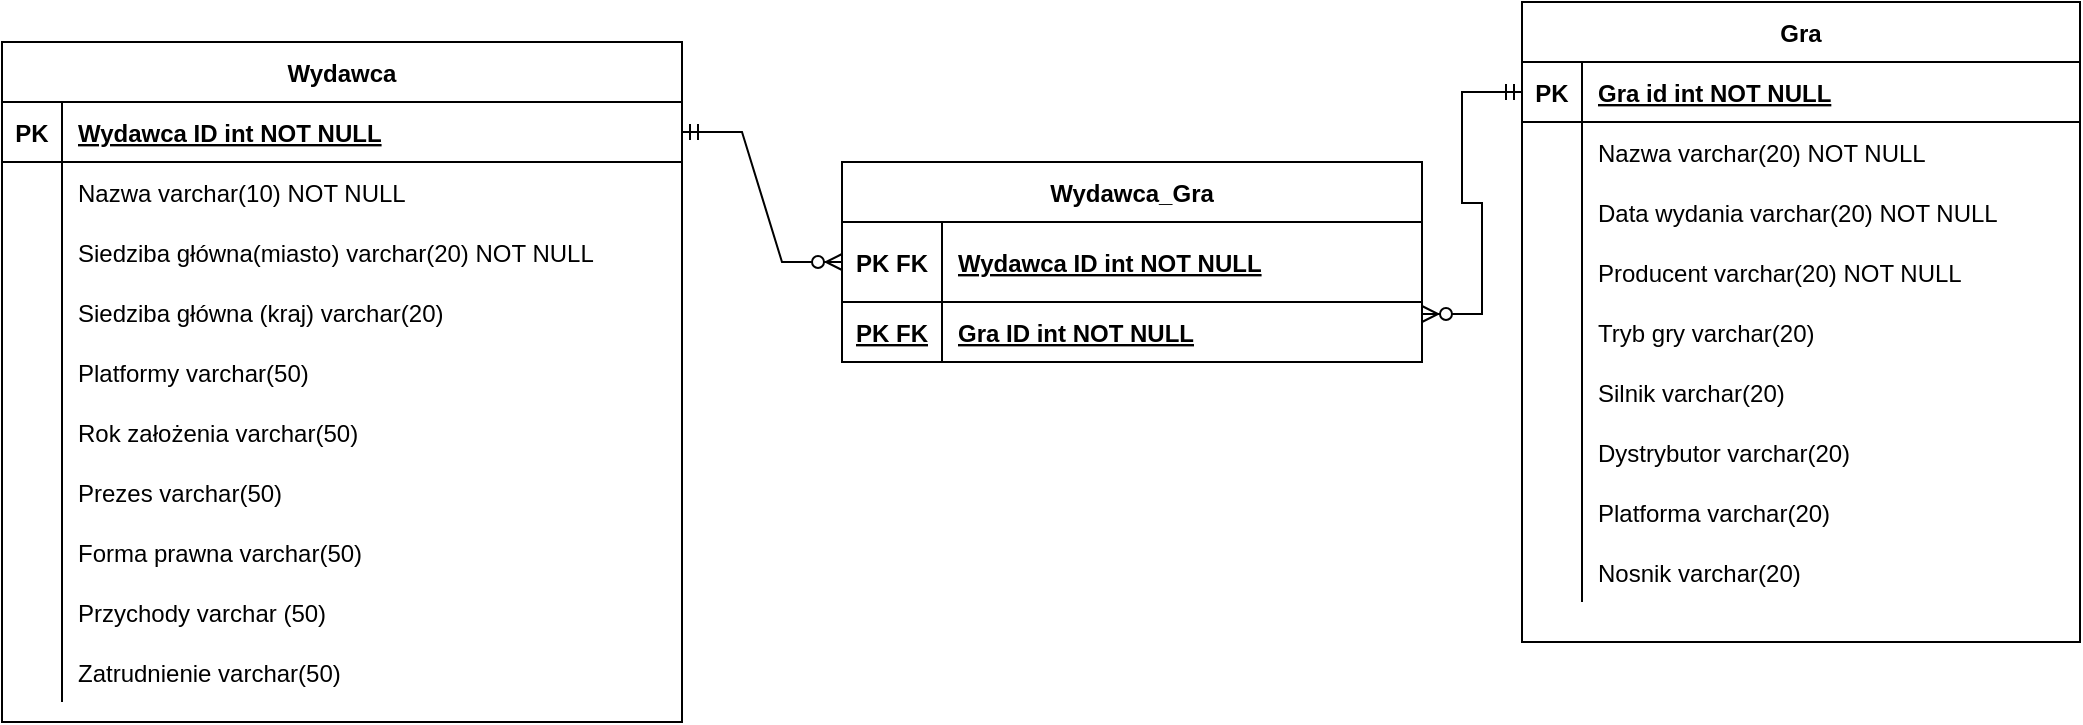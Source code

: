 <mxfile version="21.0.1" type="device"><diagram id="R2lEEEUBdFMjLlhIrx00" name="Page-1"><mxGraphModel dx="2284" dy="796" grid="1" gridSize="10" guides="1" tooltips="1" connect="1" arrows="1" fold="1" page="1" pageScale="1" pageWidth="850" pageHeight="1100" math="0" shadow="0" extFonts="Permanent Marker^https://fonts.googleapis.com/css?family=Permanent+Marker"><root><mxCell id="0"/><mxCell id="1" parent="0"/><mxCell id="_7bfIhXTngFaGNEEsRzO-1" value="Gra" style="shape=table;startSize=30;container=1;collapsible=1;childLayout=tableLayout;fixedRows=1;rowLines=0;fontStyle=1;align=center;resizeLast=1;" vertex="1" parent="1"><mxGeometry x="530" y="40" width="279" height="320" as="geometry"/></mxCell><mxCell id="_7bfIhXTngFaGNEEsRzO-2" value="" style="shape=partialRectangle;collapsible=0;dropTarget=0;pointerEvents=0;fillColor=none;points=[[0,0.5],[1,0.5]];portConstraint=eastwest;top=0;left=0;right=0;bottom=1;" vertex="1" parent="_7bfIhXTngFaGNEEsRzO-1"><mxGeometry y="30" width="279" height="30" as="geometry"/></mxCell><mxCell id="_7bfIhXTngFaGNEEsRzO-3" value="PK" style="shape=partialRectangle;overflow=hidden;connectable=0;fillColor=none;top=0;left=0;bottom=0;right=0;fontStyle=1;" vertex="1" parent="_7bfIhXTngFaGNEEsRzO-2"><mxGeometry width="30" height="30" as="geometry"><mxRectangle width="30" height="30" as="alternateBounds"/></mxGeometry></mxCell><mxCell id="_7bfIhXTngFaGNEEsRzO-4" value="Gra id int NOT NULL " style="shape=partialRectangle;overflow=hidden;connectable=0;fillColor=none;top=0;left=0;bottom=0;right=0;align=left;spacingLeft=6;fontStyle=5;" vertex="1" parent="_7bfIhXTngFaGNEEsRzO-2"><mxGeometry x="30" width="249" height="30" as="geometry"><mxRectangle width="249" height="30" as="alternateBounds"/></mxGeometry></mxCell><mxCell id="_7bfIhXTngFaGNEEsRzO-5" value="" style="shape=partialRectangle;collapsible=0;dropTarget=0;pointerEvents=0;fillColor=none;points=[[0,0.5],[1,0.5]];portConstraint=eastwest;top=0;left=0;right=0;bottom=0;" vertex="1" parent="_7bfIhXTngFaGNEEsRzO-1"><mxGeometry y="60" width="279" height="30" as="geometry"/></mxCell><mxCell id="_7bfIhXTngFaGNEEsRzO-6" value="" style="shape=partialRectangle;overflow=hidden;connectable=0;fillColor=none;top=0;left=0;bottom=0;right=0;" vertex="1" parent="_7bfIhXTngFaGNEEsRzO-5"><mxGeometry width="30" height="30" as="geometry"><mxRectangle width="30" height="30" as="alternateBounds"/></mxGeometry></mxCell><mxCell id="_7bfIhXTngFaGNEEsRzO-7" value="Nazwa varchar(20) NOT NULL" style="shape=partialRectangle;overflow=hidden;connectable=0;fillColor=none;top=0;left=0;bottom=0;right=0;align=left;spacingLeft=6;" vertex="1" parent="_7bfIhXTngFaGNEEsRzO-5"><mxGeometry x="30" width="249" height="30" as="geometry"><mxRectangle width="249" height="30" as="alternateBounds"/></mxGeometry></mxCell><mxCell id="_7bfIhXTngFaGNEEsRzO-8" value="" style="shape=partialRectangle;collapsible=0;dropTarget=0;pointerEvents=0;fillColor=none;points=[[0,0.5],[1,0.5]];portConstraint=eastwest;top=0;left=0;right=0;bottom=0;" vertex="1" parent="_7bfIhXTngFaGNEEsRzO-1"><mxGeometry y="90" width="279" height="30" as="geometry"/></mxCell><mxCell id="_7bfIhXTngFaGNEEsRzO-9" value="" style="shape=partialRectangle;overflow=hidden;connectable=0;fillColor=none;top=0;left=0;bottom=0;right=0;" vertex="1" parent="_7bfIhXTngFaGNEEsRzO-8"><mxGeometry width="30" height="30" as="geometry"><mxRectangle width="30" height="30" as="alternateBounds"/></mxGeometry></mxCell><mxCell id="_7bfIhXTngFaGNEEsRzO-10" value="Data wydania varchar(20) NOT NULL" style="shape=partialRectangle;overflow=hidden;connectable=0;fillColor=none;top=0;left=0;bottom=0;right=0;align=left;spacingLeft=6;" vertex="1" parent="_7bfIhXTngFaGNEEsRzO-8"><mxGeometry x="30" width="249" height="30" as="geometry"><mxRectangle width="249" height="30" as="alternateBounds"/></mxGeometry></mxCell><mxCell id="_7bfIhXTngFaGNEEsRzO-11" style="shape=partialRectangle;collapsible=0;dropTarget=0;pointerEvents=0;fillColor=none;points=[[0,0.5],[1,0.5]];portConstraint=eastwest;top=0;left=0;right=0;bottom=0;" vertex="1" parent="_7bfIhXTngFaGNEEsRzO-1"><mxGeometry y="120" width="279" height="30" as="geometry"/></mxCell><mxCell id="_7bfIhXTngFaGNEEsRzO-12" style="shape=partialRectangle;overflow=hidden;connectable=0;fillColor=none;top=0;left=0;bottom=0;right=0;" vertex="1" parent="_7bfIhXTngFaGNEEsRzO-11"><mxGeometry width="30" height="30" as="geometry"><mxRectangle width="30" height="30" as="alternateBounds"/></mxGeometry></mxCell><mxCell id="_7bfIhXTngFaGNEEsRzO-13" value="Producent varchar(20) NOT NULL" style="shape=partialRectangle;overflow=hidden;connectable=0;fillColor=none;top=0;left=0;bottom=0;right=0;align=left;spacingLeft=6;" vertex="1" parent="_7bfIhXTngFaGNEEsRzO-11"><mxGeometry x="30" width="249" height="30" as="geometry"><mxRectangle width="249" height="30" as="alternateBounds"/></mxGeometry></mxCell><mxCell id="_7bfIhXTngFaGNEEsRzO-14" style="shape=partialRectangle;collapsible=0;dropTarget=0;pointerEvents=0;fillColor=none;points=[[0,0.5],[1,0.5]];portConstraint=eastwest;top=0;left=0;right=0;bottom=0;" vertex="1" parent="_7bfIhXTngFaGNEEsRzO-1"><mxGeometry y="150" width="279" height="30" as="geometry"/></mxCell><mxCell id="_7bfIhXTngFaGNEEsRzO-15" style="shape=partialRectangle;overflow=hidden;connectable=0;fillColor=none;top=0;left=0;bottom=0;right=0;" vertex="1" parent="_7bfIhXTngFaGNEEsRzO-14"><mxGeometry width="30" height="30" as="geometry"><mxRectangle width="30" height="30" as="alternateBounds"/></mxGeometry></mxCell><mxCell id="_7bfIhXTngFaGNEEsRzO-16" value="Tryb gry varchar(20)" style="shape=partialRectangle;overflow=hidden;connectable=0;fillColor=none;top=0;left=0;bottom=0;right=0;align=left;spacingLeft=6;" vertex="1" parent="_7bfIhXTngFaGNEEsRzO-14"><mxGeometry x="30" width="249" height="30" as="geometry"><mxRectangle width="249" height="30" as="alternateBounds"/></mxGeometry></mxCell><mxCell id="_7bfIhXTngFaGNEEsRzO-51" style="shape=partialRectangle;collapsible=0;dropTarget=0;pointerEvents=0;fillColor=none;points=[[0,0.5],[1,0.5]];portConstraint=eastwest;top=0;left=0;right=0;bottom=0;" vertex="1" parent="_7bfIhXTngFaGNEEsRzO-1"><mxGeometry y="180" width="279" height="30" as="geometry"/></mxCell><mxCell id="_7bfIhXTngFaGNEEsRzO-52" style="shape=partialRectangle;overflow=hidden;connectable=0;fillColor=none;top=0;left=0;bottom=0;right=0;" vertex="1" parent="_7bfIhXTngFaGNEEsRzO-51"><mxGeometry width="30" height="30" as="geometry"><mxRectangle width="30" height="30" as="alternateBounds"/></mxGeometry></mxCell><mxCell id="_7bfIhXTngFaGNEEsRzO-53" value="Silnik varchar(20)" style="shape=partialRectangle;overflow=hidden;connectable=0;fillColor=none;top=0;left=0;bottom=0;right=0;align=left;spacingLeft=6;" vertex="1" parent="_7bfIhXTngFaGNEEsRzO-51"><mxGeometry x="30" width="249" height="30" as="geometry"><mxRectangle width="249" height="30" as="alternateBounds"/></mxGeometry></mxCell><mxCell id="_7bfIhXTngFaGNEEsRzO-54" style="shape=partialRectangle;collapsible=0;dropTarget=0;pointerEvents=0;fillColor=none;points=[[0,0.5],[1,0.5]];portConstraint=eastwest;top=0;left=0;right=0;bottom=0;" vertex="1" parent="_7bfIhXTngFaGNEEsRzO-1"><mxGeometry y="210" width="279" height="30" as="geometry"/></mxCell><mxCell id="_7bfIhXTngFaGNEEsRzO-55" style="shape=partialRectangle;overflow=hidden;connectable=0;fillColor=none;top=0;left=0;bottom=0;right=0;" vertex="1" parent="_7bfIhXTngFaGNEEsRzO-54"><mxGeometry width="30" height="30" as="geometry"><mxRectangle width="30" height="30" as="alternateBounds"/></mxGeometry></mxCell><mxCell id="_7bfIhXTngFaGNEEsRzO-56" value="Dystrybutor varchar(20)" style="shape=partialRectangle;overflow=hidden;connectable=0;fillColor=none;top=0;left=0;bottom=0;right=0;align=left;spacingLeft=6;" vertex="1" parent="_7bfIhXTngFaGNEEsRzO-54"><mxGeometry x="30" width="249" height="30" as="geometry"><mxRectangle width="249" height="30" as="alternateBounds"/></mxGeometry></mxCell><mxCell id="_7bfIhXTngFaGNEEsRzO-57" style="shape=partialRectangle;collapsible=0;dropTarget=0;pointerEvents=0;fillColor=none;points=[[0,0.5],[1,0.5]];portConstraint=eastwest;top=0;left=0;right=0;bottom=0;" vertex="1" parent="_7bfIhXTngFaGNEEsRzO-1"><mxGeometry y="240" width="279" height="30" as="geometry"/></mxCell><mxCell id="_7bfIhXTngFaGNEEsRzO-58" style="shape=partialRectangle;overflow=hidden;connectable=0;fillColor=none;top=0;left=0;bottom=0;right=0;" vertex="1" parent="_7bfIhXTngFaGNEEsRzO-57"><mxGeometry width="30" height="30" as="geometry"><mxRectangle width="30" height="30" as="alternateBounds"/></mxGeometry></mxCell><mxCell id="_7bfIhXTngFaGNEEsRzO-59" value="Platforma varchar(20)" style="shape=partialRectangle;overflow=hidden;connectable=0;fillColor=none;top=0;left=0;bottom=0;right=0;align=left;spacingLeft=6;" vertex="1" parent="_7bfIhXTngFaGNEEsRzO-57"><mxGeometry x="30" width="249" height="30" as="geometry"><mxRectangle width="249" height="30" as="alternateBounds"/></mxGeometry></mxCell><mxCell id="_7bfIhXTngFaGNEEsRzO-60" style="shape=partialRectangle;collapsible=0;dropTarget=0;pointerEvents=0;fillColor=none;points=[[0,0.5],[1,0.5]];portConstraint=eastwest;top=0;left=0;right=0;bottom=0;" vertex="1" parent="_7bfIhXTngFaGNEEsRzO-1"><mxGeometry y="270" width="279" height="30" as="geometry"/></mxCell><mxCell id="_7bfIhXTngFaGNEEsRzO-61" style="shape=partialRectangle;overflow=hidden;connectable=0;fillColor=none;top=0;left=0;bottom=0;right=0;" vertex="1" parent="_7bfIhXTngFaGNEEsRzO-60"><mxGeometry width="30" height="30" as="geometry"><mxRectangle width="30" height="30" as="alternateBounds"/></mxGeometry></mxCell><mxCell id="_7bfIhXTngFaGNEEsRzO-62" value="Nosnik varchar(20)" style="shape=partialRectangle;overflow=hidden;connectable=0;fillColor=none;top=0;left=0;bottom=0;right=0;align=left;spacingLeft=6;" vertex="1" parent="_7bfIhXTngFaGNEEsRzO-60"><mxGeometry x="30" width="249" height="30" as="geometry"><mxRectangle width="249" height="30" as="alternateBounds"/></mxGeometry></mxCell><mxCell id="_7bfIhXTngFaGNEEsRzO-17" value="Wydawca" style="shape=table;startSize=30;container=1;collapsible=1;childLayout=tableLayout;fixedRows=1;rowLines=0;fontStyle=1;align=center;resizeLast=1;" vertex="1" parent="1"><mxGeometry x="-230" y="60" width="340" height="340" as="geometry"/></mxCell><mxCell id="_7bfIhXTngFaGNEEsRzO-18" value="" style="shape=partialRectangle;collapsible=0;dropTarget=0;pointerEvents=0;fillColor=none;points=[[0,0.5],[1,0.5]];portConstraint=eastwest;top=0;left=0;right=0;bottom=1;" vertex="1" parent="_7bfIhXTngFaGNEEsRzO-17"><mxGeometry y="30" width="340" height="30" as="geometry"/></mxCell><mxCell id="_7bfIhXTngFaGNEEsRzO-19" value="PK" style="shape=partialRectangle;overflow=hidden;connectable=0;fillColor=none;top=0;left=0;bottom=0;right=0;fontStyle=1;" vertex="1" parent="_7bfIhXTngFaGNEEsRzO-18"><mxGeometry width="30" height="30" as="geometry"><mxRectangle width="30" height="30" as="alternateBounds"/></mxGeometry></mxCell><mxCell id="_7bfIhXTngFaGNEEsRzO-20" value="Wydawca ID int NOT NULL" style="shape=partialRectangle;overflow=hidden;connectable=0;fillColor=none;top=0;left=0;bottom=0;right=0;align=left;spacingLeft=6;fontStyle=5;" vertex="1" parent="_7bfIhXTngFaGNEEsRzO-18"><mxGeometry x="30" width="310" height="30" as="geometry"><mxRectangle width="310" height="30" as="alternateBounds"/></mxGeometry></mxCell><mxCell id="_7bfIhXTngFaGNEEsRzO-21" value="" style="shape=partialRectangle;collapsible=0;dropTarget=0;pointerEvents=0;fillColor=none;points=[[0,0.5],[1,0.5]];portConstraint=eastwest;top=0;left=0;right=0;bottom=0;" vertex="1" parent="_7bfIhXTngFaGNEEsRzO-17"><mxGeometry y="60" width="340" height="30" as="geometry"/></mxCell><mxCell id="_7bfIhXTngFaGNEEsRzO-22" value="" style="shape=partialRectangle;overflow=hidden;connectable=0;fillColor=none;top=0;left=0;bottom=0;right=0;" vertex="1" parent="_7bfIhXTngFaGNEEsRzO-21"><mxGeometry width="30" height="30" as="geometry"><mxRectangle width="30" height="30" as="alternateBounds"/></mxGeometry></mxCell><mxCell id="_7bfIhXTngFaGNEEsRzO-23" value="Nazwa varchar(10) NOT NULL" style="shape=partialRectangle;overflow=hidden;connectable=0;fillColor=none;top=0;left=0;bottom=0;right=0;align=left;spacingLeft=6;" vertex="1" parent="_7bfIhXTngFaGNEEsRzO-21"><mxGeometry x="30" width="310" height="30" as="geometry"><mxRectangle width="310" height="30" as="alternateBounds"/></mxGeometry></mxCell><mxCell id="_7bfIhXTngFaGNEEsRzO-24" style="shape=partialRectangle;collapsible=0;dropTarget=0;pointerEvents=0;fillColor=none;points=[[0,0.5],[1,0.5]];portConstraint=eastwest;top=0;left=0;right=0;bottom=0;" vertex="1" parent="_7bfIhXTngFaGNEEsRzO-17"><mxGeometry y="90" width="340" height="30" as="geometry"/></mxCell><mxCell id="_7bfIhXTngFaGNEEsRzO-25" style="shape=partialRectangle;overflow=hidden;connectable=0;fillColor=none;top=0;left=0;bottom=0;right=0;" vertex="1" parent="_7bfIhXTngFaGNEEsRzO-24"><mxGeometry width="30" height="30" as="geometry"><mxRectangle width="30" height="30" as="alternateBounds"/></mxGeometry></mxCell><mxCell id="_7bfIhXTngFaGNEEsRzO-26" value="Siedziba główna(miasto) varchar(20) NOT NULL" style="shape=partialRectangle;overflow=hidden;connectable=0;fillColor=none;top=0;left=0;bottom=0;right=0;align=left;spacingLeft=6;" vertex="1" parent="_7bfIhXTngFaGNEEsRzO-24"><mxGeometry x="30" width="310" height="30" as="geometry"><mxRectangle width="310" height="30" as="alternateBounds"/></mxGeometry></mxCell><mxCell id="_7bfIhXTngFaGNEEsRzO-27" style="shape=partialRectangle;collapsible=0;dropTarget=0;pointerEvents=0;fillColor=none;points=[[0,0.5],[1,0.5]];portConstraint=eastwest;top=0;left=0;right=0;bottom=0;" vertex="1" parent="_7bfIhXTngFaGNEEsRzO-17"><mxGeometry y="120" width="340" height="30" as="geometry"/></mxCell><mxCell id="_7bfIhXTngFaGNEEsRzO-28" style="shape=partialRectangle;overflow=hidden;connectable=0;fillColor=none;top=0;left=0;bottom=0;right=0;" vertex="1" parent="_7bfIhXTngFaGNEEsRzO-27"><mxGeometry width="30" height="30" as="geometry"><mxRectangle width="30" height="30" as="alternateBounds"/></mxGeometry></mxCell><mxCell id="_7bfIhXTngFaGNEEsRzO-29" value="Siedziba główna (kraj) varchar(20)" style="shape=partialRectangle;overflow=hidden;connectable=0;fillColor=none;top=0;left=0;bottom=0;right=0;align=left;spacingLeft=6;" vertex="1" parent="_7bfIhXTngFaGNEEsRzO-27"><mxGeometry x="30" width="310" height="30" as="geometry"><mxRectangle width="310" height="30" as="alternateBounds"/></mxGeometry></mxCell><mxCell id="_7bfIhXTngFaGNEEsRzO-30" style="shape=partialRectangle;collapsible=0;dropTarget=0;pointerEvents=0;fillColor=none;points=[[0,0.5],[1,0.5]];portConstraint=eastwest;top=0;left=0;right=0;bottom=0;" vertex="1" parent="_7bfIhXTngFaGNEEsRzO-17"><mxGeometry y="150" width="340" height="30" as="geometry"/></mxCell><mxCell id="_7bfIhXTngFaGNEEsRzO-31" style="shape=partialRectangle;overflow=hidden;connectable=0;fillColor=none;top=0;left=0;bottom=0;right=0;" vertex="1" parent="_7bfIhXTngFaGNEEsRzO-30"><mxGeometry width="30" height="30" as="geometry"><mxRectangle width="30" height="30" as="alternateBounds"/></mxGeometry></mxCell><mxCell id="_7bfIhXTngFaGNEEsRzO-32" value="Platformy varchar(50)" style="shape=partialRectangle;overflow=hidden;connectable=0;fillColor=none;top=0;left=0;bottom=0;right=0;align=left;spacingLeft=6;" vertex="1" parent="_7bfIhXTngFaGNEEsRzO-30"><mxGeometry x="30" width="310" height="30" as="geometry"><mxRectangle width="310" height="30" as="alternateBounds"/></mxGeometry></mxCell><mxCell id="_7bfIhXTngFaGNEEsRzO-34" style="shape=partialRectangle;collapsible=0;dropTarget=0;pointerEvents=0;fillColor=none;points=[[0,0.5],[1,0.5]];portConstraint=eastwest;top=0;left=0;right=0;bottom=0;" vertex="1" parent="_7bfIhXTngFaGNEEsRzO-17"><mxGeometry y="180" width="340" height="30" as="geometry"/></mxCell><mxCell id="_7bfIhXTngFaGNEEsRzO-35" style="shape=partialRectangle;overflow=hidden;connectable=0;fillColor=none;top=0;left=0;bottom=0;right=0;" vertex="1" parent="_7bfIhXTngFaGNEEsRzO-34"><mxGeometry width="30" height="30" as="geometry"><mxRectangle width="30" height="30" as="alternateBounds"/></mxGeometry></mxCell><mxCell id="_7bfIhXTngFaGNEEsRzO-36" value="Rok założenia varchar(50)" style="shape=partialRectangle;overflow=hidden;connectable=0;fillColor=none;top=0;left=0;bottom=0;right=0;align=left;spacingLeft=6;" vertex="1" parent="_7bfIhXTngFaGNEEsRzO-34"><mxGeometry x="30" width="310" height="30" as="geometry"><mxRectangle width="310" height="30" as="alternateBounds"/></mxGeometry></mxCell><mxCell id="_7bfIhXTngFaGNEEsRzO-37" style="shape=partialRectangle;collapsible=0;dropTarget=0;pointerEvents=0;fillColor=none;points=[[0,0.5],[1,0.5]];portConstraint=eastwest;top=0;left=0;right=0;bottom=0;" vertex="1" parent="_7bfIhXTngFaGNEEsRzO-17"><mxGeometry y="210" width="340" height="30" as="geometry"/></mxCell><mxCell id="_7bfIhXTngFaGNEEsRzO-38" style="shape=partialRectangle;overflow=hidden;connectable=0;fillColor=none;top=0;left=0;bottom=0;right=0;" vertex="1" parent="_7bfIhXTngFaGNEEsRzO-37"><mxGeometry width="30" height="30" as="geometry"><mxRectangle width="30" height="30" as="alternateBounds"/></mxGeometry></mxCell><mxCell id="_7bfIhXTngFaGNEEsRzO-39" value="Prezes varchar(50) " style="shape=partialRectangle;overflow=hidden;connectable=0;fillColor=none;top=0;left=0;bottom=0;right=0;align=left;spacingLeft=6;" vertex="1" parent="_7bfIhXTngFaGNEEsRzO-37"><mxGeometry x="30" width="310" height="30" as="geometry"><mxRectangle width="310" height="30" as="alternateBounds"/></mxGeometry></mxCell><mxCell id="_7bfIhXTngFaGNEEsRzO-40" style="shape=partialRectangle;collapsible=0;dropTarget=0;pointerEvents=0;fillColor=none;points=[[0,0.5],[1,0.5]];portConstraint=eastwest;top=0;left=0;right=0;bottom=0;" vertex="1" parent="_7bfIhXTngFaGNEEsRzO-17"><mxGeometry y="240" width="340" height="30" as="geometry"/></mxCell><mxCell id="_7bfIhXTngFaGNEEsRzO-41" style="shape=partialRectangle;overflow=hidden;connectable=0;fillColor=none;top=0;left=0;bottom=0;right=0;" vertex="1" parent="_7bfIhXTngFaGNEEsRzO-40"><mxGeometry width="30" height="30" as="geometry"><mxRectangle width="30" height="30" as="alternateBounds"/></mxGeometry></mxCell><mxCell id="_7bfIhXTngFaGNEEsRzO-42" value="Forma prawna varchar(50)" style="shape=partialRectangle;overflow=hidden;connectable=0;fillColor=none;top=0;left=0;bottom=0;right=0;align=left;spacingLeft=6;" vertex="1" parent="_7bfIhXTngFaGNEEsRzO-40"><mxGeometry x="30" width="310" height="30" as="geometry"><mxRectangle width="310" height="30" as="alternateBounds"/></mxGeometry></mxCell><mxCell id="_7bfIhXTngFaGNEEsRzO-43" style="shape=partialRectangle;collapsible=0;dropTarget=0;pointerEvents=0;fillColor=none;points=[[0,0.5],[1,0.5]];portConstraint=eastwest;top=0;left=0;right=0;bottom=0;" vertex="1" parent="_7bfIhXTngFaGNEEsRzO-17"><mxGeometry y="270" width="340" height="30" as="geometry"/></mxCell><mxCell id="_7bfIhXTngFaGNEEsRzO-44" style="shape=partialRectangle;overflow=hidden;connectable=0;fillColor=none;top=0;left=0;bottom=0;right=0;" vertex="1" parent="_7bfIhXTngFaGNEEsRzO-43"><mxGeometry width="30" height="30" as="geometry"><mxRectangle width="30" height="30" as="alternateBounds"/></mxGeometry></mxCell><mxCell id="_7bfIhXTngFaGNEEsRzO-45" value="Przychody varchar (50)" style="shape=partialRectangle;overflow=hidden;connectable=0;fillColor=none;top=0;left=0;bottom=0;right=0;align=left;spacingLeft=6;" vertex="1" parent="_7bfIhXTngFaGNEEsRzO-43"><mxGeometry x="30" width="310" height="30" as="geometry"><mxRectangle width="310" height="30" as="alternateBounds"/></mxGeometry></mxCell><mxCell id="_7bfIhXTngFaGNEEsRzO-46" style="shape=partialRectangle;collapsible=0;dropTarget=0;pointerEvents=0;fillColor=none;points=[[0,0.5],[1,0.5]];portConstraint=eastwest;top=0;left=0;right=0;bottom=0;" vertex="1" parent="_7bfIhXTngFaGNEEsRzO-17"><mxGeometry y="300" width="340" height="30" as="geometry"/></mxCell><mxCell id="_7bfIhXTngFaGNEEsRzO-47" style="shape=partialRectangle;overflow=hidden;connectable=0;fillColor=none;top=0;left=0;bottom=0;right=0;" vertex="1" parent="_7bfIhXTngFaGNEEsRzO-46"><mxGeometry width="30" height="30" as="geometry"><mxRectangle width="30" height="30" as="alternateBounds"/></mxGeometry></mxCell><mxCell id="_7bfIhXTngFaGNEEsRzO-48" value="Zatrudnienie varchar(50)" style="shape=partialRectangle;overflow=hidden;connectable=0;fillColor=none;top=0;left=0;bottom=0;right=0;align=left;spacingLeft=6;" vertex="1" parent="_7bfIhXTngFaGNEEsRzO-46"><mxGeometry x="30" width="310" height="30" as="geometry"><mxRectangle width="310" height="30" as="alternateBounds"/></mxGeometry></mxCell><mxCell id="_7bfIhXTngFaGNEEsRzO-76" value="Wydawca_Gra" style="shape=table;startSize=30;container=1;collapsible=1;childLayout=tableLayout;fixedRows=1;rowLines=0;fontStyle=1;align=center;resizeLast=1;" vertex="1" parent="1"><mxGeometry x="190" y="120" width="290" height="100" as="geometry"/></mxCell><mxCell id="_7bfIhXTngFaGNEEsRzO-77" value="" style="shape=partialRectangle;collapsible=0;dropTarget=0;pointerEvents=0;fillColor=none;points=[[0,0.5],[1,0.5]];portConstraint=eastwest;top=0;left=0;right=0;bottom=1;" vertex="1" parent="_7bfIhXTngFaGNEEsRzO-76"><mxGeometry y="30" width="290" height="40" as="geometry"/></mxCell><mxCell id="_7bfIhXTngFaGNEEsRzO-78" value="PK FK" style="shape=partialRectangle;overflow=hidden;connectable=0;fillColor=none;top=0;left=0;bottom=0;right=0;fontStyle=1;" vertex="1" parent="_7bfIhXTngFaGNEEsRzO-77"><mxGeometry width="50" height="40" as="geometry"><mxRectangle width="50" height="40" as="alternateBounds"/></mxGeometry></mxCell><mxCell id="_7bfIhXTngFaGNEEsRzO-79" value="Wydawca ID int NOT NULL" style="shape=partialRectangle;overflow=hidden;connectable=0;fillColor=none;top=0;left=0;bottom=0;right=0;align=left;spacingLeft=6;fontStyle=5;" vertex="1" parent="_7bfIhXTngFaGNEEsRzO-77"><mxGeometry x="50" width="240" height="40" as="geometry"><mxRectangle width="240" height="40" as="alternateBounds"/></mxGeometry></mxCell><mxCell id="_7bfIhXTngFaGNEEsRzO-80" value="" style="shape=partialRectangle;collapsible=0;dropTarget=0;pointerEvents=0;fillColor=none;points=[[0,0.5],[1,0.5]];portConstraint=eastwest;top=0;left=0;right=0;bottom=0;" vertex="1" parent="_7bfIhXTngFaGNEEsRzO-76"><mxGeometry y="70" width="290" height="30" as="geometry"/></mxCell><mxCell id="_7bfIhXTngFaGNEEsRzO-81" value="PK FK" style="shape=partialRectangle;overflow=hidden;connectable=0;fillColor=none;top=0;left=0;bottom=0;right=0;fontStyle=5;align=center;" vertex="1" parent="_7bfIhXTngFaGNEEsRzO-80"><mxGeometry width="50" height="30" as="geometry"><mxRectangle width="50" height="30" as="alternateBounds"/></mxGeometry></mxCell><mxCell id="_7bfIhXTngFaGNEEsRzO-82" value="Gra ID int NOT NULL" style="shape=partialRectangle;overflow=hidden;connectable=0;fillColor=none;top=0;left=0;bottom=0;right=0;align=left;spacingLeft=6;fontStyle=5" vertex="1" parent="_7bfIhXTngFaGNEEsRzO-80"><mxGeometry x="50" width="240" height="30" as="geometry"><mxRectangle width="240" height="30" as="alternateBounds"/></mxGeometry></mxCell><mxCell id="_7bfIhXTngFaGNEEsRzO-92" value="" style="edgeStyle=entityRelationEdgeStyle;fontSize=12;html=1;endArrow=ERzeroToMany;startArrow=ERmandOne;rounded=0;exitX=0;exitY=0.5;exitDx=0;exitDy=0;entryX=1;entryY=0.2;entryDx=0;entryDy=0;entryPerimeter=0;" edge="1" parent="1" source="_7bfIhXTngFaGNEEsRzO-2" target="_7bfIhXTngFaGNEEsRzO-80"><mxGeometry width="100" height="100" relative="1" as="geometry"><mxPoint x="380" y="460" as="sourcePoint"/><mxPoint x="480" y="360" as="targetPoint"/></mxGeometry></mxCell><mxCell id="_7bfIhXTngFaGNEEsRzO-93" value="" style="edgeStyle=entityRelationEdgeStyle;fontSize=12;html=1;endArrow=ERzeroToMany;startArrow=ERmandOne;rounded=0;exitX=1;exitY=0.5;exitDx=0;exitDy=0;entryX=0;entryY=0.5;entryDx=0;entryDy=0;" edge="1" parent="1" source="_7bfIhXTngFaGNEEsRzO-18" target="_7bfIhXTngFaGNEEsRzO-77"><mxGeometry width="100" height="100" relative="1" as="geometry"><mxPoint x="220" y="350" as="sourcePoint"/><mxPoint x="320" y="250" as="targetPoint"/></mxGeometry></mxCell></root></mxGraphModel></diagram></mxfile>